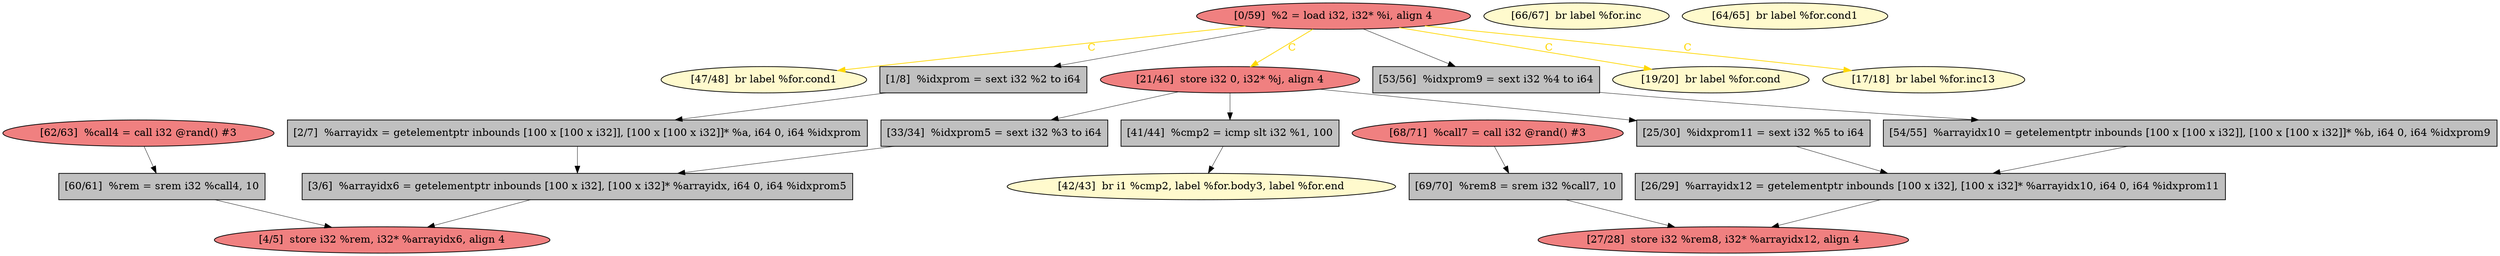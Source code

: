 
digraph G {


node1680 [fillcolor=lemonchiffon,label="[47/48]  br label %for.cond1",shape=ellipse,style=filled ]
node1679 [fillcolor=grey,label="[2/7]  %arrayidx = getelementptr inbounds [100 x [100 x i32]], [100 x [100 x i32]]* %a, i64 0, i64 %idxprom",shape=rectangle,style=filled ]
node1678 [fillcolor=grey,label="[54/55]  %arrayidx10 = getelementptr inbounds [100 x [100 x i32]], [100 x [100 x i32]]* %b, i64 0, i64 %idxprom9",shape=rectangle,style=filled ]
node1663 [fillcolor=grey,label="[3/6]  %arrayidx6 = getelementptr inbounds [100 x i32], [100 x i32]* %arrayidx, i64 0, i64 %idxprom5",shape=rectangle,style=filled ]
node1671 [fillcolor=lightcoral,label="[68/71]  %call7 = call i32 @rand() #3",shape=ellipse,style=filled ]
node1662 [fillcolor=grey,label="[1/8]  %idxprom = sext i32 %2 to i64",shape=rectangle,style=filled ]
node1659 [fillcolor=lemonchiffon,label="[42/43]  br i1 %cmp2, label %for.body3, label %for.end",shape=ellipse,style=filled ]
node1673 [fillcolor=grey,label="[60/61]  %rem = srem i32 %call4, 10",shape=rectangle,style=filled ]
node1661 [fillcolor=grey,label="[41/44]  %cmp2 = icmp slt i32 %1, 100",shape=rectangle,style=filled ]
node1664 [fillcolor=lightcoral,label="[21/46]  store i32 0, i32* %j, align 4",shape=ellipse,style=filled ]
node1675 [fillcolor=lemonchiffon,label="[66/67]  br label %for.inc",shape=ellipse,style=filled ]
node1660 [fillcolor=grey,label="[69/70]  %rem8 = srem i32 %call7, 10",shape=rectangle,style=filled ]
node1677 [fillcolor=grey,label="[33/34]  %idxprom5 = sext i32 %3 to i64",shape=rectangle,style=filled ]
node1658 [fillcolor=grey,label="[25/30]  %idxprom11 = sext i32 %5 to i64",shape=rectangle,style=filled ]
node1676 [fillcolor=lightcoral,label="[0/59]  %2 = load i32, i32* %i, align 4",shape=ellipse,style=filled ]
node1666 [fillcolor=lemonchiffon,label="[19/20]  br label %for.cond",shape=ellipse,style=filled ]
node1667 [fillcolor=lemonchiffon,label="[64/65]  br label %for.cond1",shape=ellipse,style=filled ]
node1668 [fillcolor=grey,label="[53/56]  %idxprom9 = sext i32 %4 to i64",shape=rectangle,style=filled ]
node1670 [fillcolor=lightcoral,label="[4/5]  store i32 %rem, i32* %arrayidx6, align 4",shape=ellipse,style=filled ]
node1674 [fillcolor=lemonchiffon,label="[17/18]  br label %for.inc13",shape=ellipse,style=filled ]
node1665 [fillcolor=grey,label="[26/29]  %arrayidx12 = getelementptr inbounds [100 x i32], [100 x i32]* %arrayidx10, i64 0, i64 %idxprom11",shape=rectangle,style=filled ]
node1669 [fillcolor=lightcoral,label="[27/28]  store i32 %rem8, i32* %arrayidx12, align 4",shape=ellipse,style=filled ]
node1672 [fillcolor=lightcoral,label="[62/63]  %call4 = call i32 @rand() #3",shape=ellipse,style=filled ]

node1679->node1663 [style=solid,color=black,label="",penwidth=0.5,fontcolor=black ]
node1668->node1678 [style=solid,color=black,label="",penwidth=0.5,fontcolor=black ]
node1676->node1674 [style=solid,color=gold,label="C",penwidth=1.0,fontcolor=gold ]
node1676->node1666 [style=solid,color=gold,label="C",penwidth=1.0,fontcolor=gold ]
node1664->node1658 [style=solid,color=black,label="",penwidth=0.5,fontcolor=black ]
node1678->node1665 [style=solid,color=black,label="",penwidth=0.5,fontcolor=black ]
node1676->node1668 [style=solid,color=black,label="",penwidth=0.5,fontcolor=black ]
node1663->node1670 [style=solid,color=black,label="",penwidth=0.5,fontcolor=black ]
node1664->node1661 [style=solid,color=black,label="",penwidth=0.5,fontcolor=black ]
node1661->node1659 [style=solid,color=black,label="",penwidth=0.5,fontcolor=black ]
node1677->node1663 [style=solid,color=black,label="",penwidth=0.5,fontcolor=black ]
node1665->node1669 [style=solid,color=black,label="",penwidth=0.5,fontcolor=black ]
node1676->node1662 [style=solid,color=black,label="",penwidth=0.5,fontcolor=black ]
node1658->node1665 [style=solid,color=black,label="",penwidth=0.5,fontcolor=black ]
node1671->node1660 [style=solid,color=black,label="",penwidth=0.5,fontcolor=black ]
node1676->node1664 [style=solid,color=gold,label="C",penwidth=1.0,fontcolor=gold ]
node1662->node1679 [style=solid,color=black,label="",penwidth=0.5,fontcolor=black ]
node1673->node1670 [style=solid,color=black,label="",penwidth=0.5,fontcolor=black ]
node1660->node1669 [style=solid,color=black,label="",penwidth=0.5,fontcolor=black ]
node1672->node1673 [style=solid,color=black,label="",penwidth=0.5,fontcolor=black ]
node1664->node1677 [style=solid,color=black,label="",penwidth=0.5,fontcolor=black ]
node1676->node1680 [style=solid,color=gold,label="C",penwidth=1.0,fontcolor=gold ]


}
